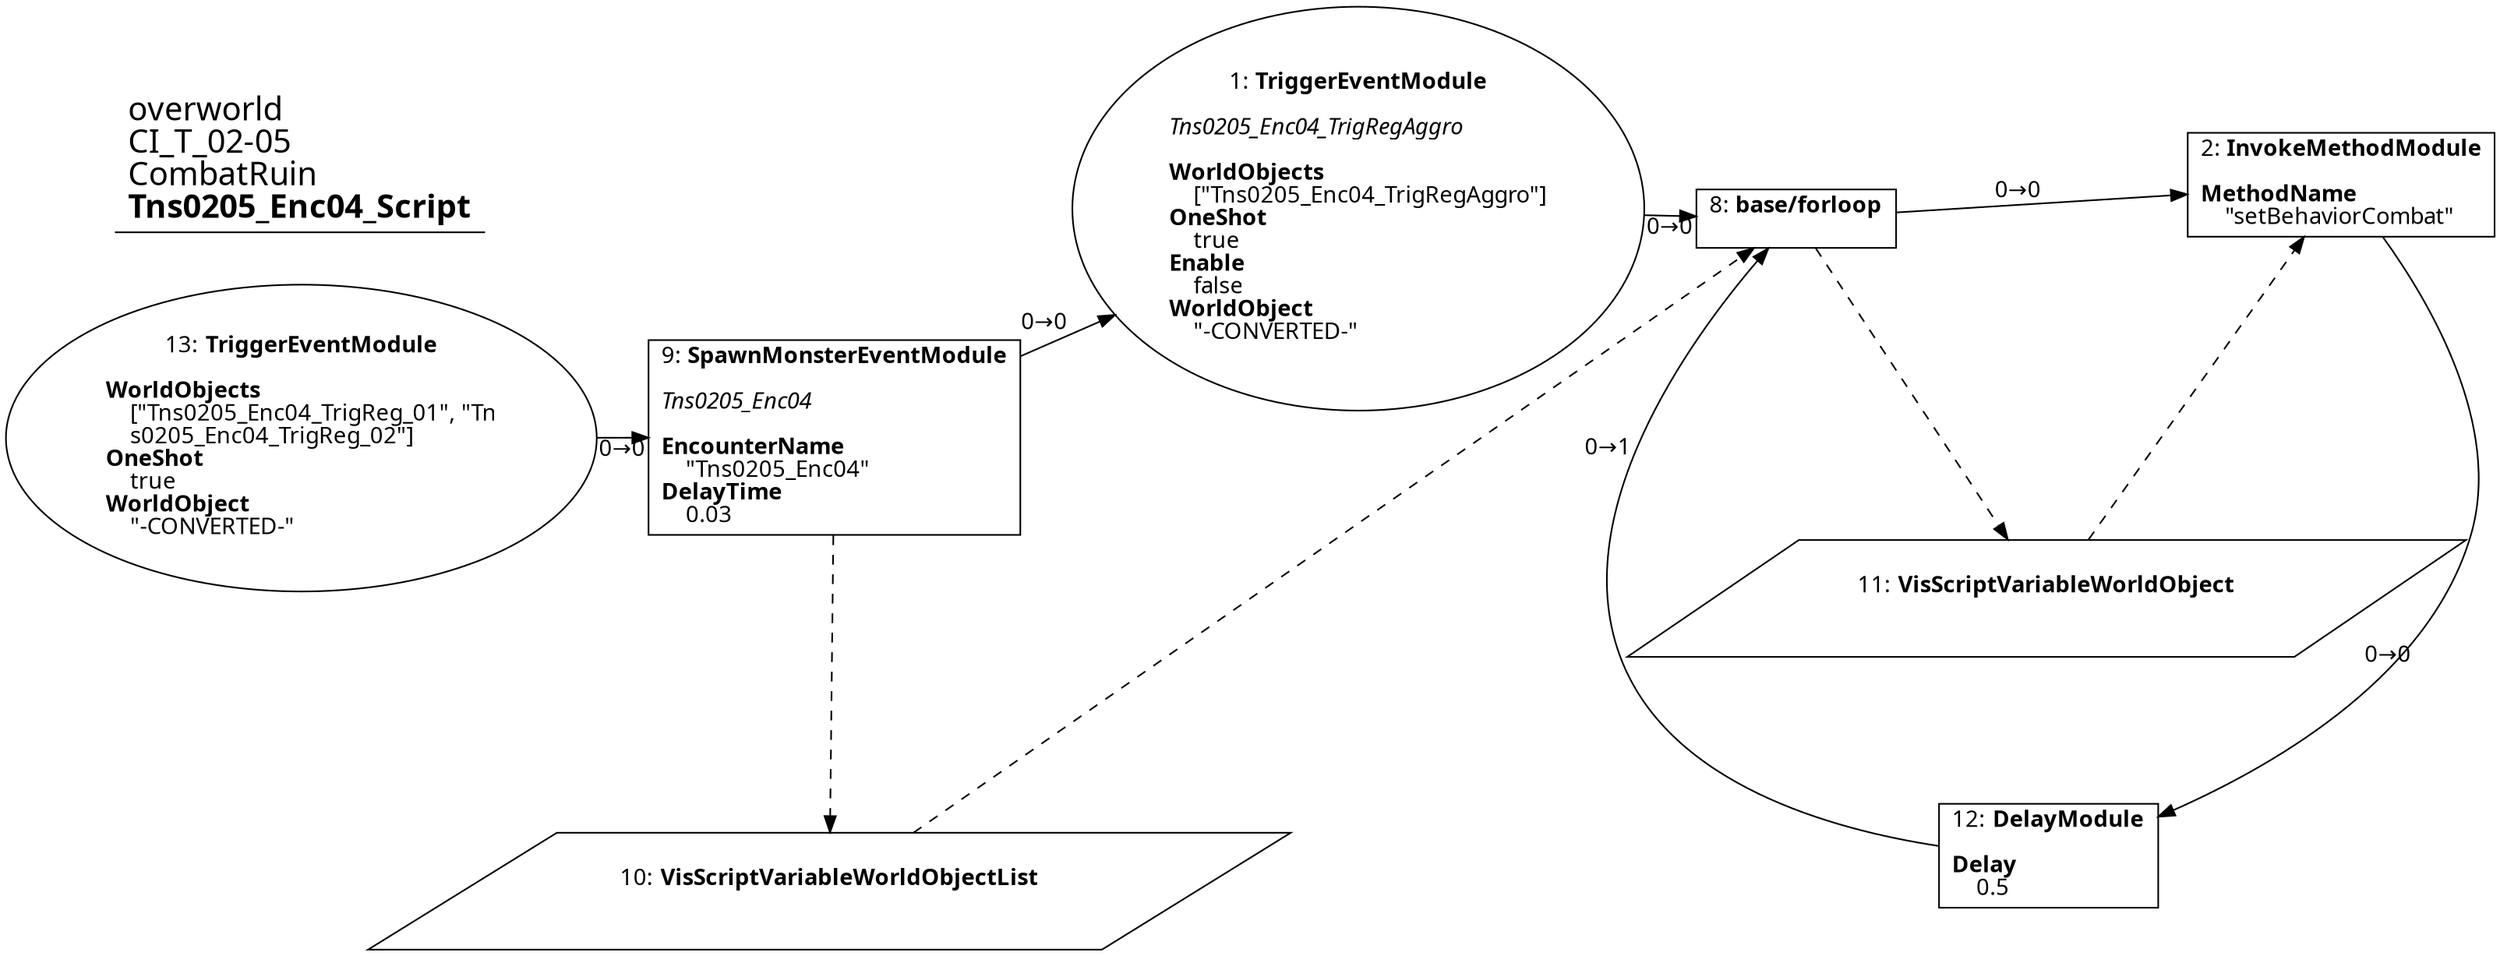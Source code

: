digraph {
    layout = fdp;
    overlap = prism;
    sep = "+16";
    splines = spline;

    node [ shape = box ];

    graph [ fontname = "Segoe UI" ];
    node [ fontname = "Segoe UI" ];
    edge [ fontname = "Segoe UI" ];

    1 [ label = <1: <b>TriggerEventModule</b><br/><br/><i>Tns0205_Enc04_TrigRegAggro<br align="left"/></i><br align="left"/><b>WorldObjects</b><br align="left"/>    [&quot;Tns0205_Enc04_TrigRegAggro&quot;]<br align="left"/><b>OneShot</b><br align="left"/>    true<br align="left"/><b>Enable</b><br align="left"/>    false<br align="left"/><b>WorldObject</b><br align="left"/>    &quot;-CONVERTED-&quot;<br align="left"/>> ];
    1 [ shape = oval ]
    1 [ pos = "0.386,-0.148!" ];
    1 -> 8 [ label = "0→0" ];

    2 [ label = <2: <b>InvokeMethodModule</b><br/><br/><b>MethodName</b><br align="left"/>    &quot;setBehaviorCombat&quot;<br align="left"/>> ];
    2 [ pos = "0.95400006,-0.127!" ];
    2 -> 12 [ label = "0→0" ];
    11 -> 2 [ style = dashed ];

    8 [ label = <8: <b>base/forloop</b><br/><br/>> ];
    8 [ pos = "0.647,-0.148!" ];
    8 -> 2 [ label = "0→0" ];
    10 -> 8 [ style = dashed ];
    8 -> 11 [ style = dashed ];

    9 [ label = <9: <b>SpawnMonsterEventModule</b><br/><br/><i>Tns0205_Enc04<br align="left"/></i><br align="left"/><b>EncounterName</b><br align="left"/>    &quot;Tns0205_Enc04&quot;<br align="left"/><b>DelayTime</b><br align="left"/>    0.03<br align="left"/>> ];
    9 [ pos = "0.087000005,-0.25100002!" ];
    9 -> 1 [ label = "0→0" ];
    9 -> 10 [ style = dashed ];

    10 [ label = <10: <b>VisScriptVariableWorldObjectList</b><br/><br/>> ];
    10 [ shape = parallelogram ]
    10 [ pos = "0.106000006,-0.507!" ];

    11 [ label = <11: <b>VisScriptVariableWorldObject</b><br/><br/>> ];
    11 [ shape = parallelogram ]
    11 [ pos = "0.795,-0.35200003!" ];

    12 [ label = <12: <b>DelayModule</b><br/><br/><b>Delay</b><br align="left"/>    0.5<br align="left"/>> ];
    12 [ pos = "0.79700005,-0.492!" ];
    12 -> 8 [ label = "0→1" ];

    13 [ label = <13: <b>TriggerEventModule</b><br/><br/><b>WorldObjects</b><br align="left"/>    [&quot;Tns0205_Enc04_TrigReg_01&quot;, &quot;Tn<br align="left"/>    s0205_Enc04_TrigReg_02&quot;]<br align="left"/><b>OneShot</b><br align="left"/>    true<br align="left"/><b>WorldObject</b><br align="left"/>    &quot;-CONVERTED-&quot;<br align="left"/>> ];
    13 [ shape = oval ]
    13 [ pos = "-0.14400001,-0.25100002!" ];
    13 -> 9 [ label = "0→0" ];

    title [ pos = "-0.14500001,-0.126!" ];
    title [ shape = underline ];
    title [ label = <<font point-size="20">overworld<br align="left"/>CI_T_02-05<br align="left"/>CombatRuin<br align="left"/><b>Tns0205_Enc04_Script</b><br align="left"/></font>> ];
}
